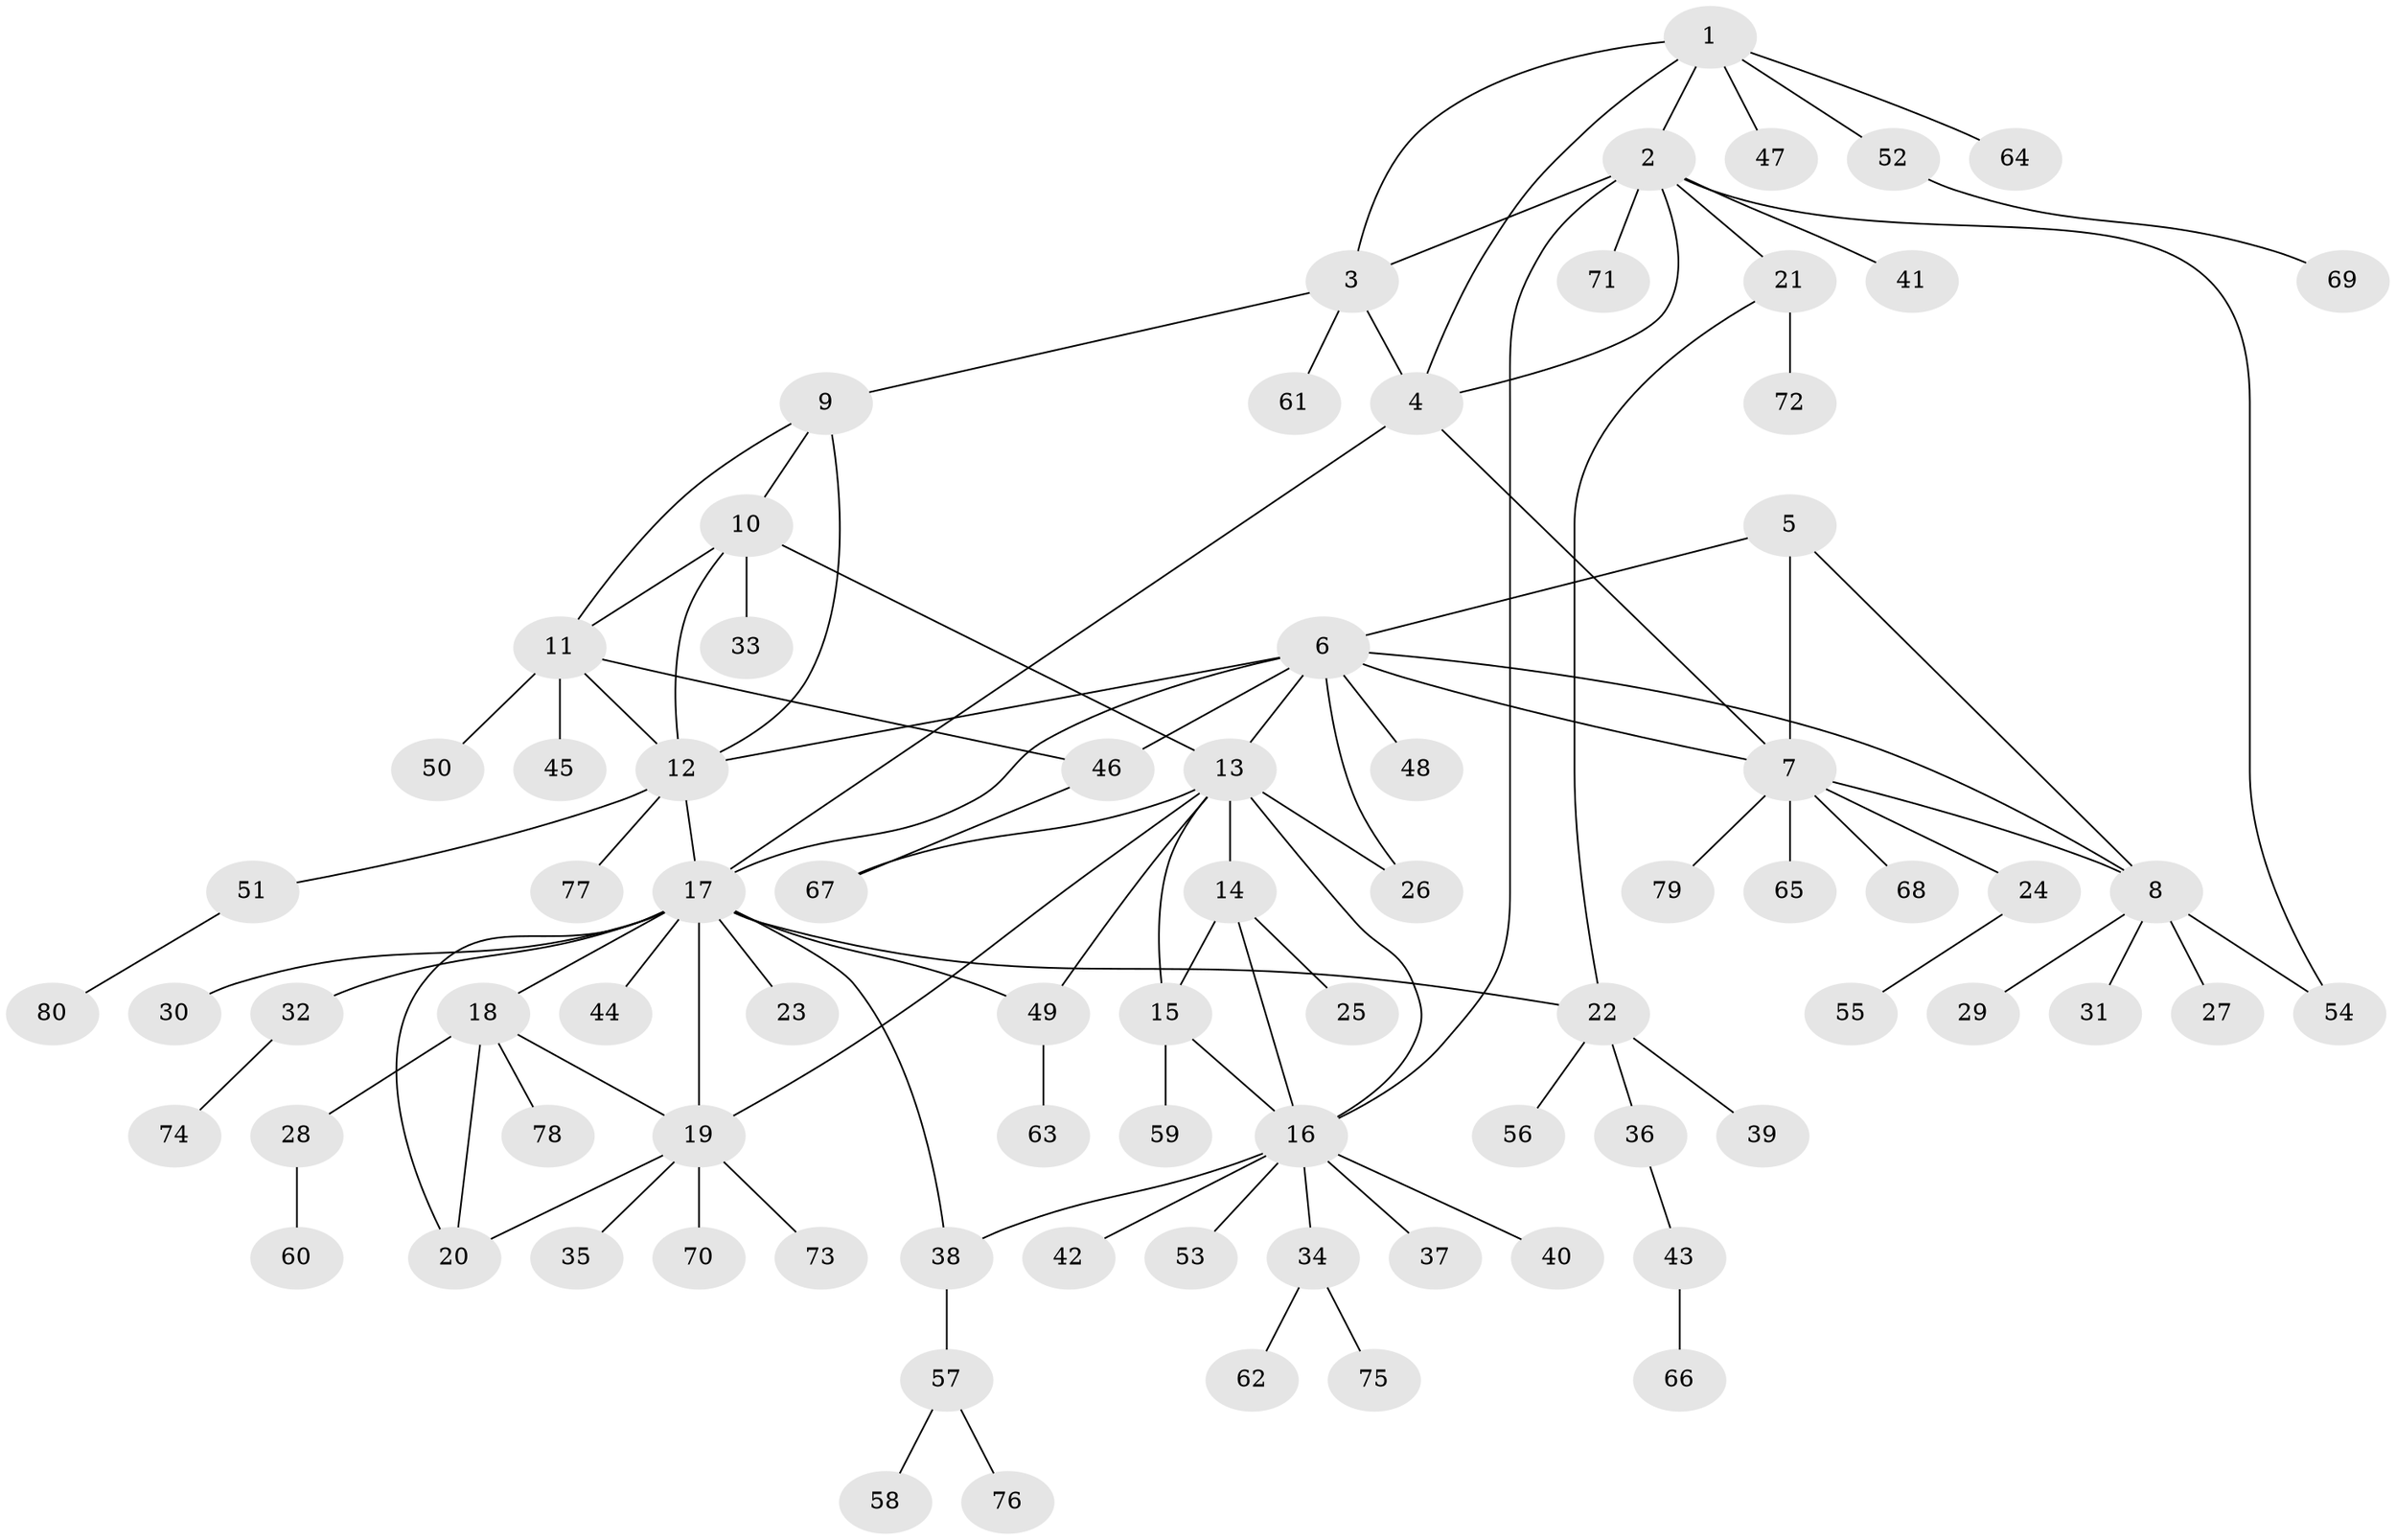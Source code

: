 // Generated by graph-tools (version 1.1) at 2025/37/03/09/25 02:37:28]
// undirected, 80 vertices, 107 edges
graph export_dot {
graph [start="1"]
  node [color=gray90,style=filled];
  1;
  2;
  3;
  4;
  5;
  6;
  7;
  8;
  9;
  10;
  11;
  12;
  13;
  14;
  15;
  16;
  17;
  18;
  19;
  20;
  21;
  22;
  23;
  24;
  25;
  26;
  27;
  28;
  29;
  30;
  31;
  32;
  33;
  34;
  35;
  36;
  37;
  38;
  39;
  40;
  41;
  42;
  43;
  44;
  45;
  46;
  47;
  48;
  49;
  50;
  51;
  52;
  53;
  54;
  55;
  56;
  57;
  58;
  59;
  60;
  61;
  62;
  63;
  64;
  65;
  66;
  67;
  68;
  69;
  70;
  71;
  72;
  73;
  74;
  75;
  76;
  77;
  78;
  79;
  80;
  1 -- 2;
  1 -- 3;
  1 -- 4;
  1 -- 47;
  1 -- 52;
  1 -- 64;
  2 -- 3;
  2 -- 4;
  2 -- 16;
  2 -- 21;
  2 -- 41;
  2 -- 54;
  2 -- 71;
  3 -- 4;
  3 -- 9;
  3 -- 61;
  4 -- 7;
  4 -- 17;
  5 -- 6;
  5 -- 7;
  5 -- 8;
  6 -- 7;
  6 -- 8;
  6 -- 12;
  6 -- 13;
  6 -- 17;
  6 -- 26;
  6 -- 46;
  6 -- 48;
  7 -- 8;
  7 -- 24;
  7 -- 65;
  7 -- 68;
  7 -- 79;
  8 -- 27;
  8 -- 29;
  8 -- 31;
  8 -- 54;
  9 -- 10;
  9 -- 11;
  9 -- 12;
  10 -- 11;
  10 -- 12;
  10 -- 13;
  10 -- 33;
  11 -- 12;
  11 -- 45;
  11 -- 46;
  11 -- 50;
  12 -- 17;
  12 -- 51;
  12 -- 77;
  13 -- 14;
  13 -- 15;
  13 -- 16;
  13 -- 19;
  13 -- 26;
  13 -- 49;
  13 -- 67;
  14 -- 15;
  14 -- 16;
  14 -- 25;
  15 -- 16;
  15 -- 59;
  16 -- 34;
  16 -- 37;
  16 -- 38;
  16 -- 40;
  16 -- 42;
  16 -- 53;
  17 -- 18;
  17 -- 19;
  17 -- 20;
  17 -- 22;
  17 -- 23;
  17 -- 30;
  17 -- 32;
  17 -- 38;
  17 -- 44;
  17 -- 49;
  18 -- 19;
  18 -- 20;
  18 -- 28;
  18 -- 78;
  19 -- 20;
  19 -- 35;
  19 -- 70;
  19 -- 73;
  21 -- 22;
  21 -- 72;
  22 -- 36;
  22 -- 39;
  22 -- 56;
  24 -- 55;
  28 -- 60;
  32 -- 74;
  34 -- 62;
  34 -- 75;
  36 -- 43;
  38 -- 57;
  43 -- 66;
  46 -- 67;
  49 -- 63;
  51 -- 80;
  52 -- 69;
  57 -- 58;
  57 -- 76;
}
